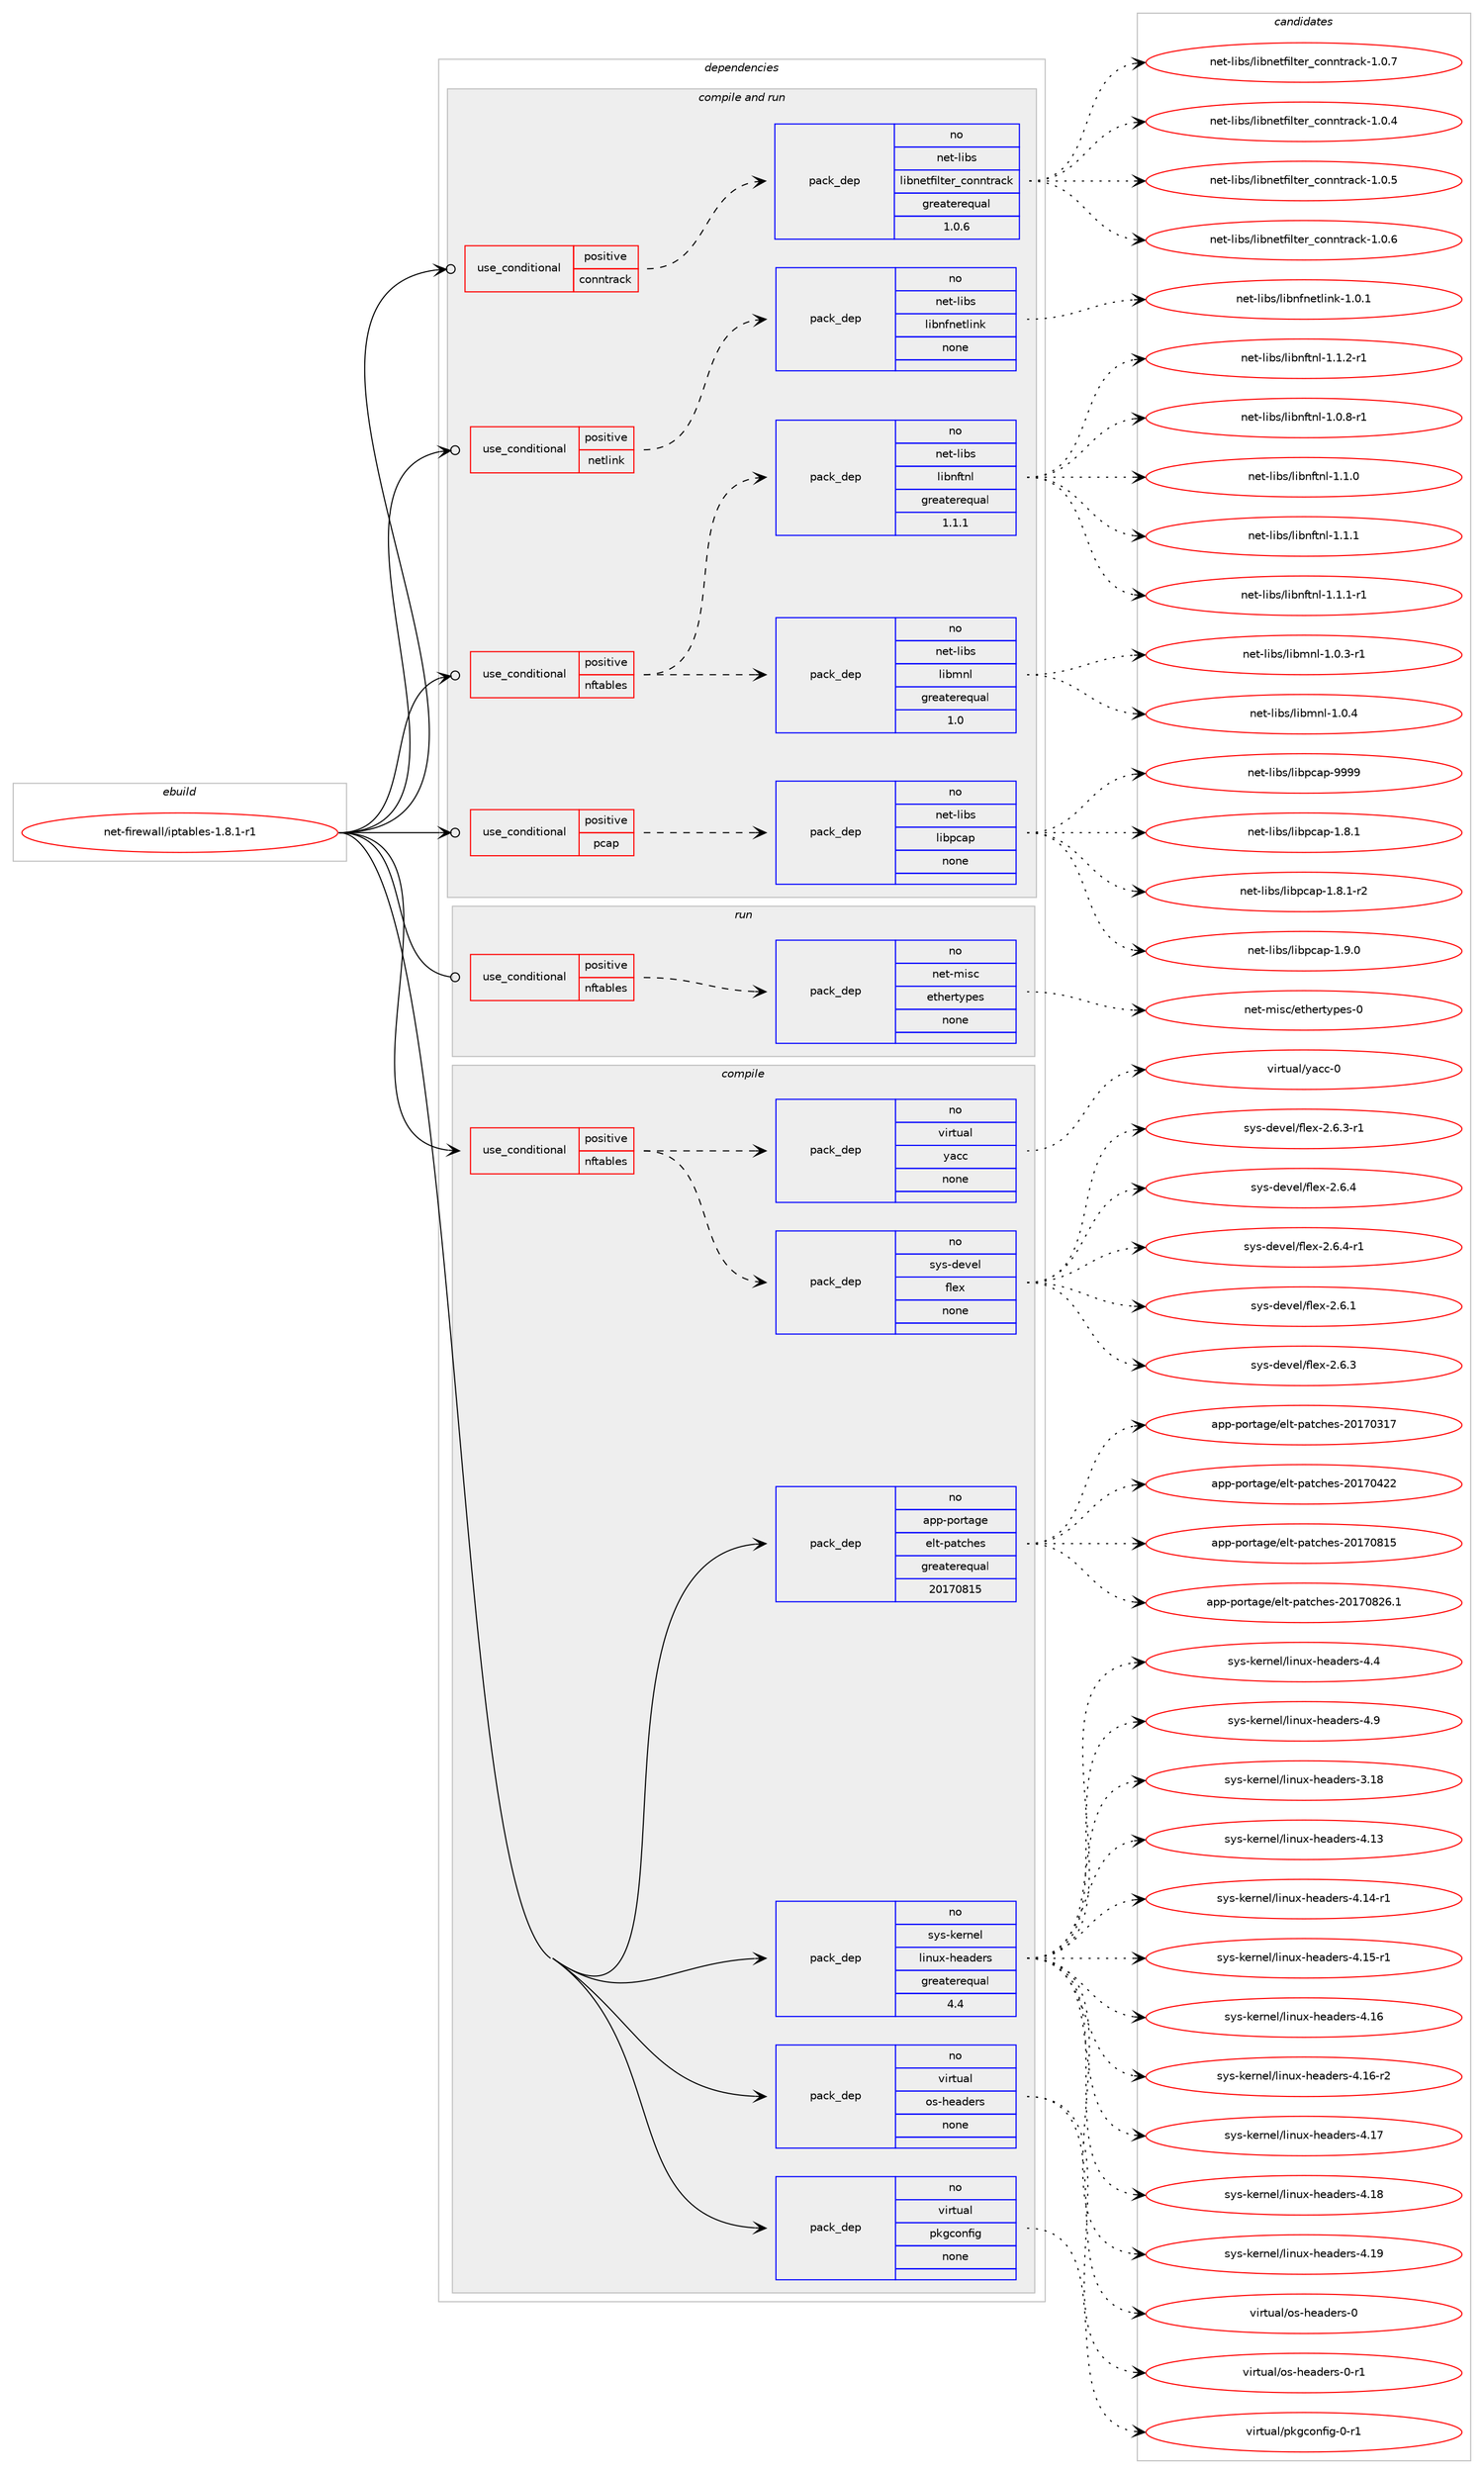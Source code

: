 digraph prolog {

# *************
# Graph options
# *************

newrank=true;
concentrate=true;
compound=true;
graph [rankdir=LR,fontname=Helvetica,fontsize=10,ranksep=1.5];#, ranksep=2.5, nodesep=0.2];
edge  [arrowhead=vee];
node  [fontname=Helvetica,fontsize=10];

# **********
# The ebuild
# **********

subgraph cluster_leftcol {
color=gray;
rank=same;
label=<<i>ebuild</i>>;
id [label="net-firewall/iptables-1.8.1-r1", color=red, width=4, href="../net-firewall/iptables-1.8.1-r1.svg"];
}

# ****************
# The dependencies
# ****************

subgraph cluster_midcol {
color=gray;
label=<<i>dependencies</i>>;
subgraph cluster_compile {
fillcolor="#eeeeee";
style=filled;
label=<<i>compile</i>>;
subgraph cond699 {
dependency4880 [label=<<TABLE BORDER="0" CELLBORDER="1" CELLSPACING="0" CELLPADDING="4"><TR><TD ROWSPAN="3" CELLPADDING="10">use_conditional</TD></TR><TR><TD>positive</TD></TR><TR><TD>nftables</TD></TR></TABLE>>, shape=none, color=red];
subgraph pack4056 {
dependency4881 [label=<<TABLE BORDER="0" CELLBORDER="1" CELLSPACING="0" CELLPADDING="4" WIDTH="220"><TR><TD ROWSPAN="6" CELLPADDING="30">pack_dep</TD></TR><TR><TD WIDTH="110">no</TD></TR><TR><TD>sys-devel</TD></TR><TR><TD>flex</TD></TR><TR><TD>none</TD></TR><TR><TD></TD></TR></TABLE>>, shape=none, color=blue];
}
dependency4880:e -> dependency4881:w [weight=20,style="dashed",arrowhead="vee"];
subgraph pack4057 {
dependency4882 [label=<<TABLE BORDER="0" CELLBORDER="1" CELLSPACING="0" CELLPADDING="4" WIDTH="220"><TR><TD ROWSPAN="6" CELLPADDING="30">pack_dep</TD></TR><TR><TD WIDTH="110">no</TD></TR><TR><TD>virtual</TD></TR><TR><TD>yacc</TD></TR><TR><TD>none</TD></TR><TR><TD></TD></TR></TABLE>>, shape=none, color=blue];
}
dependency4880:e -> dependency4882:w [weight=20,style="dashed",arrowhead="vee"];
}
id:e -> dependency4880:w [weight=20,style="solid",arrowhead="vee"];
subgraph pack4058 {
dependency4883 [label=<<TABLE BORDER="0" CELLBORDER="1" CELLSPACING="0" CELLPADDING="4" WIDTH="220"><TR><TD ROWSPAN="6" CELLPADDING="30">pack_dep</TD></TR><TR><TD WIDTH="110">no</TD></TR><TR><TD>app-portage</TD></TR><TR><TD>elt-patches</TD></TR><TR><TD>greaterequal</TD></TR><TR><TD>20170815</TD></TR></TABLE>>, shape=none, color=blue];
}
id:e -> dependency4883:w [weight=20,style="solid",arrowhead="vee"];
subgraph pack4059 {
dependency4884 [label=<<TABLE BORDER="0" CELLBORDER="1" CELLSPACING="0" CELLPADDING="4" WIDTH="220"><TR><TD ROWSPAN="6" CELLPADDING="30">pack_dep</TD></TR><TR><TD WIDTH="110">no</TD></TR><TR><TD>sys-kernel</TD></TR><TR><TD>linux-headers</TD></TR><TR><TD>greaterequal</TD></TR><TR><TD>4.4</TD></TR></TABLE>>, shape=none, color=blue];
}
id:e -> dependency4884:w [weight=20,style="solid",arrowhead="vee"];
subgraph pack4060 {
dependency4885 [label=<<TABLE BORDER="0" CELLBORDER="1" CELLSPACING="0" CELLPADDING="4" WIDTH="220"><TR><TD ROWSPAN="6" CELLPADDING="30">pack_dep</TD></TR><TR><TD WIDTH="110">no</TD></TR><TR><TD>virtual</TD></TR><TR><TD>os-headers</TD></TR><TR><TD>none</TD></TR><TR><TD></TD></TR></TABLE>>, shape=none, color=blue];
}
id:e -> dependency4885:w [weight=20,style="solid",arrowhead="vee"];
subgraph pack4061 {
dependency4886 [label=<<TABLE BORDER="0" CELLBORDER="1" CELLSPACING="0" CELLPADDING="4" WIDTH="220"><TR><TD ROWSPAN="6" CELLPADDING="30">pack_dep</TD></TR><TR><TD WIDTH="110">no</TD></TR><TR><TD>virtual</TD></TR><TR><TD>pkgconfig</TD></TR><TR><TD>none</TD></TR><TR><TD></TD></TR></TABLE>>, shape=none, color=blue];
}
id:e -> dependency4886:w [weight=20,style="solid",arrowhead="vee"];
}
subgraph cluster_compileandrun {
fillcolor="#eeeeee";
style=filled;
label=<<i>compile and run</i>>;
subgraph cond700 {
dependency4887 [label=<<TABLE BORDER="0" CELLBORDER="1" CELLSPACING="0" CELLPADDING="4"><TR><TD ROWSPAN="3" CELLPADDING="10">use_conditional</TD></TR><TR><TD>positive</TD></TR><TR><TD>conntrack</TD></TR></TABLE>>, shape=none, color=red];
subgraph pack4062 {
dependency4888 [label=<<TABLE BORDER="0" CELLBORDER="1" CELLSPACING="0" CELLPADDING="4" WIDTH="220"><TR><TD ROWSPAN="6" CELLPADDING="30">pack_dep</TD></TR><TR><TD WIDTH="110">no</TD></TR><TR><TD>net-libs</TD></TR><TR><TD>libnetfilter_conntrack</TD></TR><TR><TD>greaterequal</TD></TR><TR><TD>1.0.6</TD></TR></TABLE>>, shape=none, color=blue];
}
dependency4887:e -> dependency4888:w [weight=20,style="dashed",arrowhead="vee"];
}
id:e -> dependency4887:w [weight=20,style="solid",arrowhead="odotvee"];
subgraph cond701 {
dependency4889 [label=<<TABLE BORDER="0" CELLBORDER="1" CELLSPACING="0" CELLPADDING="4"><TR><TD ROWSPAN="3" CELLPADDING="10">use_conditional</TD></TR><TR><TD>positive</TD></TR><TR><TD>netlink</TD></TR></TABLE>>, shape=none, color=red];
subgraph pack4063 {
dependency4890 [label=<<TABLE BORDER="0" CELLBORDER="1" CELLSPACING="0" CELLPADDING="4" WIDTH="220"><TR><TD ROWSPAN="6" CELLPADDING="30">pack_dep</TD></TR><TR><TD WIDTH="110">no</TD></TR><TR><TD>net-libs</TD></TR><TR><TD>libnfnetlink</TD></TR><TR><TD>none</TD></TR><TR><TD></TD></TR></TABLE>>, shape=none, color=blue];
}
dependency4889:e -> dependency4890:w [weight=20,style="dashed",arrowhead="vee"];
}
id:e -> dependency4889:w [weight=20,style="solid",arrowhead="odotvee"];
subgraph cond702 {
dependency4891 [label=<<TABLE BORDER="0" CELLBORDER="1" CELLSPACING="0" CELLPADDING="4"><TR><TD ROWSPAN="3" CELLPADDING="10">use_conditional</TD></TR><TR><TD>positive</TD></TR><TR><TD>nftables</TD></TR></TABLE>>, shape=none, color=red];
subgraph pack4064 {
dependency4892 [label=<<TABLE BORDER="0" CELLBORDER="1" CELLSPACING="0" CELLPADDING="4" WIDTH="220"><TR><TD ROWSPAN="6" CELLPADDING="30">pack_dep</TD></TR><TR><TD WIDTH="110">no</TD></TR><TR><TD>net-libs</TD></TR><TR><TD>libmnl</TD></TR><TR><TD>greaterequal</TD></TR><TR><TD>1.0</TD></TR></TABLE>>, shape=none, color=blue];
}
dependency4891:e -> dependency4892:w [weight=20,style="dashed",arrowhead="vee"];
subgraph pack4065 {
dependency4893 [label=<<TABLE BORDER="0" CELLBORDER="1" CELLSPACING="0" CELLPADDING="4" WIDTH="220"><TR><TD ROWSPAN="6" CELLPADDING="30">pack_dep</TD></TR><TR><TD WIDTH="110">no</TD></TR><TR><TD>net-libs</TD></TR><TR><TD>libnftnl</TD></TR><TR><TD>greaterequal</TD></TR><TR><TD>1.1.1</TD></TR></TABLE>>, shape=none, color=blue];
}
dependency4891:e -> dependency4893:w [weight=20,style="dashed",arrowhead="vee"];
}
id:e -> dependency4891:w [weight=20,style="solid",arrowhead="odotvee"];
subgraph cond703 {
dependency4894 [label=<<TABLE BORDER="0" CELLBORDER="1" CELLSPACING="0" CELLPADDING="4"><TR><TD ROWSPAN="3" CELLPADDING="10">use_conditional</TD></TR><TR><TD>positive</TD></TR><TR><TD>pcap</TD></TR></TABLE>>, shape=none, color=red];
subgraph pack4066 {
dependency4895 [label=<<TABLE BORDER="0" CELLBORDER="1" CELLSPACING="0" CELLPADDING="4" WIDTH="220"><TR><TD ROWSPAN="6" CELLPADDING="30">pack_dep</TD></TR><TR><TD WIDTH="110">no</TD></TR><TR><TD>net-libs</TD></TR><TR><TD>libpcap</TD></TR><TR><TD>none</TD></TR><TR><TD></TD></TR></TABLE>>, shape=none, color=blue];
}
dependency4894:e -> dependency4895:w [weight=20,style="dashed",arrowhead="vee"];
}
id:e -> dependency4894:w [weight=20,style="solid",arrowhead="odotvee"];
}
subgraph cluster_run {
fillcolor="#eeeeee";
style=filled;
label=<<i>run</i>>;
subgraph cond704 {
dependency4896 [label=<<TABLE BORDER="0" CELLBORDER="1" CELLSPACING="0" CELLPADDING="4"><TR><TD ROWSPAN="3" CELLPADDING="10">use_conditional</TD></TR><TR><TD>positive</TD></TR><TR><TD>nftables</TD></TR></TABLE>>, shape=none, color=red];
subgraph pack4067 {
dependency4897 [label=<<TABLE BORDER="0" CELLBORDER="1" CELLSPACING="0" CELLPADDING="4" WIDTH="220"><TR><TD ROWSPAN="6" CELLPADDING="30">pack_dep</TD></TR><TR><TD WIDTH="110">no</TD></TR><TR><TD>net-misc</TD></TR><TR><TD>ethertypes</TD></TR><TR><TD>none</TD></TR><TR><TD></TD></TR></TABLE>>, shape=none, color=blue];
}
dependency4896:e -> dependency4897:w [weight=20,style="dashed",arrowhead="vee"];
}
id:e -> dependency4896:w [weight=20,style="solid",arrowhead="odot"];
}
}

# **************
# The candidates
# **************

subgraph cluster_choices {
rank=same;
color=gray;
label=<<i>candidates</i>>;

subgraph choice4056 {
color=black;
nodesep=1;
choice1151211154510010111810110847102108101120455046544649 [label="sys-devel/flex-2.6.1", color=red, width=4,href="../sys-devel/flex-2.6.1.svg"];
choice1151211154510010111810110847102108101120455046544651 [label="sys-devel/flex-2.6.3", color=red, width=4,href="../sys-devel/flex-2.6.3.svg"];
choice11512111545100101118101108471021081011204550465446514511449 [label="sys-devel/flex-2.6.3-r1", color=red, width=4,href="../sys-devel/flex-2.6.3-r1.svg"];
choice1151211154510010111810110847102108101120455046544652 [label="sys-devel/flex-2.6.4", color=red, width=4,href="../sys-devel/flex-2.6.4.svg"];
choice11512111545100101118101108471021081011204550465446524511449 [label="sys-devel/flex-2.6.4-r1", color=red, width=4,href="../sys-devel/flex-2.6.4-r1.svg"];
dependency4881:e -> choice1151211154510010111810110847102108101120455046544649:w [style=dotted,weight="100"];
dependency4881:e -> choice1151211154510010111810110847102108101120455046544651:w [style=dotted,weight="100"];
dependency4881:e -> choice11512111545100101118101108471021081011204550465446514511449:w [style=dotted,weight="100"];
dependency4881:e -> choice1151211154510010111810110847102108101120455046544652:w [style=dotted,weight="100"];
dependency4881:e -> choice11512111545100101118101108471021081011204550465446524511449:w [style=dotted,weight="100"];
}
subgraph choice4057 {
color=black;
nodesep=1;
choice11810511411611797108471219799994548 [label="virtual/yacc-0", color=red, width=4,href="../virtual/yacc-0.svg"];
dependency4882:e -> choice11810511411611797108471219799994548:w [style=dotted,weight="100"];
}
subgraph choice4058 {
color=black;
nodesep=1;
choice97112112451121111141169710310147101108116451129711699104101115455048495548514955 [label="app-portage/elt-patches-20170317", color=red, width=4,href="../app-portage/elt-patches-20170317.svg"];
choice97112112451121111141169710310147101108116451129711699104101115455048495548525050 [label="app-portage/elt-patches-20170422", color=red, width=4,href="../app-portage/elt-patches-20170422.svg"];
choice97112112451121111141169710310147101108116451129711699104101115455048495548564953 [label="app-portage/elt-patches-20170815", color=red, width=4,href="../app-portage/elt-patches-20170815.svg"];
choice971121124511211111411697103101471011081164511297116991041011154550484955485650544649 [label="app-portage/elt-patches-20170826.1", color=red, width=4,href="../app-portage/elt-patches-20170826.1.svg"];
dependency4883:e -> choice97112112451121111141169710310147101108116451129711699104101115455048495548514955:w [style=dotted,weight="100"];
dependency4883:e -> choice97112112451121111141169710310147101108116451129711699104101115455048495548525050:w [style=dotted,weight="100"];
dependency4883:e -> choice97112112451121111141169710310147101108116451129711699104101115455048495548564953:w [style=dotted,weight="100"];
dependency4883:e -> choice971121124511211111411697103101471011081164511297116991041011154550484955485650544649:w [style=dotted,weight="100"];
}
subgraph choice4059 {
color=black;
nodesep=1;
choice115121115451071011141101011084710810511011712045104101971001011141154551464956 [label="sys-kernel/linux-headers-3.18", color=red, width=4,href="../sys-kernel/linux-headers-3.18.svg"];
choice115121115451071011141101011084710810511011712045104101971001011141154552464951 [label="sys-kernel/linux-headers-4.13", color=red, width=4,href="../sys-kernel/linux-headers-4.13.svg"];
choice1151211154510710111411010110847108105110117120451041019710010111411545524649524511449 [label="sys-kernel/linux-headers-4.14-r1", color=red, width=4,href="../sys-kernel/linux-headers-4.14-r1.svg"];
choice1151211154510710111411010110847108105110117120451041019710010111411545524649534511449 [label="sys-kernel/linux-headers-4.15-r1", color=red, width=4,href="../sys-kernel/linux-headers-4.15-r1.svg"];
choice115121115451071011141101011084710810511011712045104101971001011141154552464954 [label="sys-kernel/linux-headers-4.16", color=red, width=4,href="../sys-kernel/linux-headers-4.16.svg"];
choice1151211154510710111411010110847108105110117120451041019710010111411545524649544511450 [label="sys-kernel/linux-headers-4.16-r2", color=red, width=4,href="../sys-kernel/linux-headers-4.16-r2.svg"];
choice115121115451071011141101011084710810511011712045104101971001011141154552464955 [label="sys-kernel/linux-headers-4.17", color=red, width=4,href="../sys-kernel/linux-headers-4.17.svg"];
choice115121115451071011141101011084710810511011712045104101971001011141154552464956 [label="sys-kernel/linux-headers-4.18", color=red, width=4,href="../sys-kernel/linux-headers-4.18.svg"];
choice115121115451071011141101011084710810511011712045104101971001011141154552464957 [label="sys-kernel/linux-headers-4.19", color=red, width=4,href="../sys-kernel/linux-headers-4.19.svg"];
choice1151211154510710111411010110847108105110117120451041019710010111411545524652 [label="sys-kernel/linux-headers-4.4", color=red, width=4,href="../sys-kernel/linux-headers-4.4.svg"];
choice1151211154510710111411010110847108105110117120451041019710010111411545524657 [label="sys-kernel/linux-headers-4.9", color=red, width=4,href="../sys-kernel/linux-headers-4.9.svg"];
dependency4884:e -> choice115121115451071011141101011084710810511011712045104101971001011141154551464956:w [style=dotted,weight="100"];
dependency4884:e -> choice115121115451071011141101011084710810511011712045104101971001011141154552464951:w [style=dotted,weight="100"];
dependency4884:e -> choice1151211154510710111411010110847108105110117120451041019710010111411545524649524511449:w [style=dotted,weight="100"];
dependency4884:e -> choice1151211154510710111411010110847108105110117120451041019710010111411545524649534511449:w [style=dotted,weight="100"];
dependency4884:e -> choice115121115451071011141101011084710810511011712045104101971001011141154552464954:w [style=dotted,weight="100"];
dependency4884:e -> choice1151211154510710111411010110847108105110117120451041019710010111411545524649544511450:w [style=dotted,weight="100"];
dependency4884:e -> choice115121115451071011141101011084710810511011712045104101971001011141154552464955:w [style=dotted,weight="100"];
dependency4884:e -> choice115121115451071011141101011084710810511011712045104101971001011141154552464956:w [style=dotted,weight="100"];
dependency4884:e -> choice115121115451071011141101011084710810511011712045104101971001011141154552464957:w [style=dotted,weight="100"];
dependency4884:e -> choice1151211154510710111411010110847108105110117120451041019710010111411545524652:w [style=dotted,weight="100"];
dependency4884:e -> choice1151211154510710111411010110847108105110117120451041019710010111411545524657:w [style=dotted,weight="100"];
}
subgraph choice4060 {
color=black;
nodesep=1;
choice118105114116117971084711111545104101971001011141154548 [label="virtual/os-headers-0", color=red, width=4,href="../virtual/os-headers-0.svg"];
choice1181051141161179710847111115451041019710010111411545484511449 [label="virtual/os-headers-0-r1", color=red, width=4,href="../virtual/os-headers-0-r1.svg"];
dependency4885:e -> choice118105114116117971084711111545104101971001011141154548:w [style=dotted,weight="100"];
dependency4885:e -> choice1181051141161179710847111115451041019710010111411545484511449:w [style=dotted,weight="100"];
}
subgraph choice4061 {
color=black;
nodesep=1;
choice11810511411611797108471121071039911111010210510345484511449 [label="virtual/pkgconfig-0-r1", color=red, width=4,href="../virtual/pkgconfig-0-r1.svg"];
dependency4886:e -> choice11810511411611797108471121071039911111010210510345484511449:w [style=dotted,weight="100"];
}
subgraph choice4062 {
color=black;
nodesep=1;
choice1101011164510810598115471081059811010111610210510811610111495991111101101161149799107454946484652 [label="net-libs/libnetfilter_conntrack-1.0.4", color=red, width=4,href="../net-libs/libnetfilter_conntrack-1.0.4.svg"];
choice1101011164510810598115471081059811010111610210510811610111495991111101101161149799107454946484653 [label="net-libs/libnetfilter_conntrack-1.0.5", color=red, width=4,href="../net-libs/libnetfilter_conntrack-1.0.5.svg"];
choice1101011164510810598115471081059811010111610210510811610111495991111101101161149799107454946484654 [label="net-libs/libnetfilter_conntrack-1.0.6", color=red, width=4,href="../net-libs/libnetfilter_conntrack-1.0.6.svg"];
choice1101011164510810598115471081059811010111610210510811610111495991111101101161149799107454946484655 [label="net-libs/libnetfilter_conntrack-1.0.7", color=red, width=4,href="../net-libs/libnetfilter_conntrack-1.0.7.svg"];
dependency4888:e -> choice1101011164510810598115471081059811010111610210510811610111495991111101101161149799107454946484652:w [style=dotted,weight="100"];
dependency4888:e -> choice1101011164510810598115471081059811010111610210510811610111495991111101101161149799107454946484653:w [style=dotted,weight="100"];
dependency4888:e -> choice1101011164510810598115471081059811010111610210510811610111495991111101101161149799107454946484654:w [style=dotted,weight="100"];
dependency4888:e -> choice1101011164510810598115471081059811010111610210510811610111495991111101101161149799107454946484655:w [style=dotted,weight="100"];
}
subgraph choice4063 {
color=black;
nodesep=1;
choice11010111645108105981154710810598110102110101116108105110107454946484649 [label="net-libs/libnfnetlink-1.0.1", color=red, width=4,href="../net-libs/libnfnetlink-1.0.1.svg"];
dependency4890:e -> choice11010111645108105981154710810598110102110101116108105110107454946484649:w [style=dotted,weight="100"];
}
subgraph choice4064 {
color=black;
nodesep=1;
choice110101116451081059811547108105981091101084549464846514511449 [label="net-libs/libmnl-1.0.3-r1", color=red, width=4,href="../net-libs/libmnl-1.0.3-r1.svg"];
choice11010111645108105981154710810598109110108454946484652 [label="net-libs/libmnl-1.0.4", color=red, width=4,href="../net-libs/libmnl-1.0.4.svg"];
dependency4892:e -> choice110101116451081059811547108105981091101084549464846514511449:w [style=dotted,weight="100"];
dependency4892:e -> choice11010111645108105981154710810598109110108454946484652:w [style=dotted,weight="100"];
}
subgraph choice4065 {
color=black;
nodesep=1;
choice110101116451081059811547108105981101021161101084549464846564511449 [label="net-libs/libnftnl-1.0.8-r1", color=red, width=4,href="../net-libs/libnftnl-1.0.8-r1.svg"];
choice11010111645108105981154710810598110102116110108454946494648 [label="net-libs/libnftnl-1.1.0", color=red, width=4,href="../net-libs/libnftnl-1.1.0.svg"];
choice11010111645108105981154710810598110102116110108454946494649 [label="net-libs/libnftnl-1.1.1", color=red, width=4,href="../net-libs/libnftnl-1.1.1.svg"];
choice110101116451081059811547108105981101021161101084549464946494511449 [label="net-libs/libnftnl-1.1.1-r1", color=red, width=4,href="../net-libs/libnftnl-1.1.1-r1.svg"];
choice110101116451081059811547108105981101021161101084549464946504511449 [label="net-libs/libnftnl-1.1.2-r1", color=red, width=4,href="../net-libs/libnftnl-1.1.2-r1.svg"];
dependency4893:e -> choice110101116451081059811547108105981101021161101084549464846564511449:w [style=dotted,weight="100"];
dependency4893:e -> choice11010111645108105981154710810598110102116110108454946494648:w [style=dotted,weight="100"];
dependency4893:e -> choice11010111645108105981154710810598110102116110108454946494649:w [style=dotted,weight="100"];
dependency4893:e -> choice110101116451081059811547108105981101021161101084549464946494511449:w [style=dotted,weight="100"];
dependency4893:e -> choice110101116451081059811547108105981101021161101084549464946504511449:w [style=dotted,weight="100"];
}
subgraph choice4066 {
color=black;
nodesep=1;
choice110101116451081059811547108105981129997112454946564649 [label="net-libs/libpcap-1.8.1", color=red, width=4,href="../net-libs/libpcap-1.8.1.svg"];
choice1101011164510810598115471081059811299971124549465646494511450 [label="net-libs/libpcap-1.8.1-r2", color=red, width=4,href="../net-libs/libpcap-1.8.1-r2.svg"];
choice110101116451081059811547108105981129997112454946574648 [label="net-libs/libpcap-1.9.0", color=red, width=4,href="../net-libs/libpcap-1.9.0.svg"];
choice1101011164510810598115471081059811299971124557575757 [label="net-libs/libpcap-9999", color=red, width=4,href="../net-libs/libpcap-9999.svg"];
dependency4895:e -> choice110101116451081059811547108105981129997112454946564649:w [style=dotted,weight="100"];
dependency4895:e -> choice1101011164510810598115471081059811299971124549465646494511450:w [style=dotted,weight="100"];
dependency4895:e -> choice110101116451081059811547108105981129997112454946574648:w [style=dotted,weight="100"];
dependency4895:e -> choice1101011164510810598115471081059811299971124557575757:w [style=dotted,weight="100"];
}
subgraph choice4067 {
color=black;
nodesep=1;
choice1101011164510910511599471011161041011141161211121011154548 [label="net-misc/ethertypes-0", color=red, width=4,href="../net-misc/ethertypes-0.svg"];
dependency4897:e -> choice1101011164510910511599471011161041011141161211121011154548:w [style=dotted,weight="100"];
}
}

}
